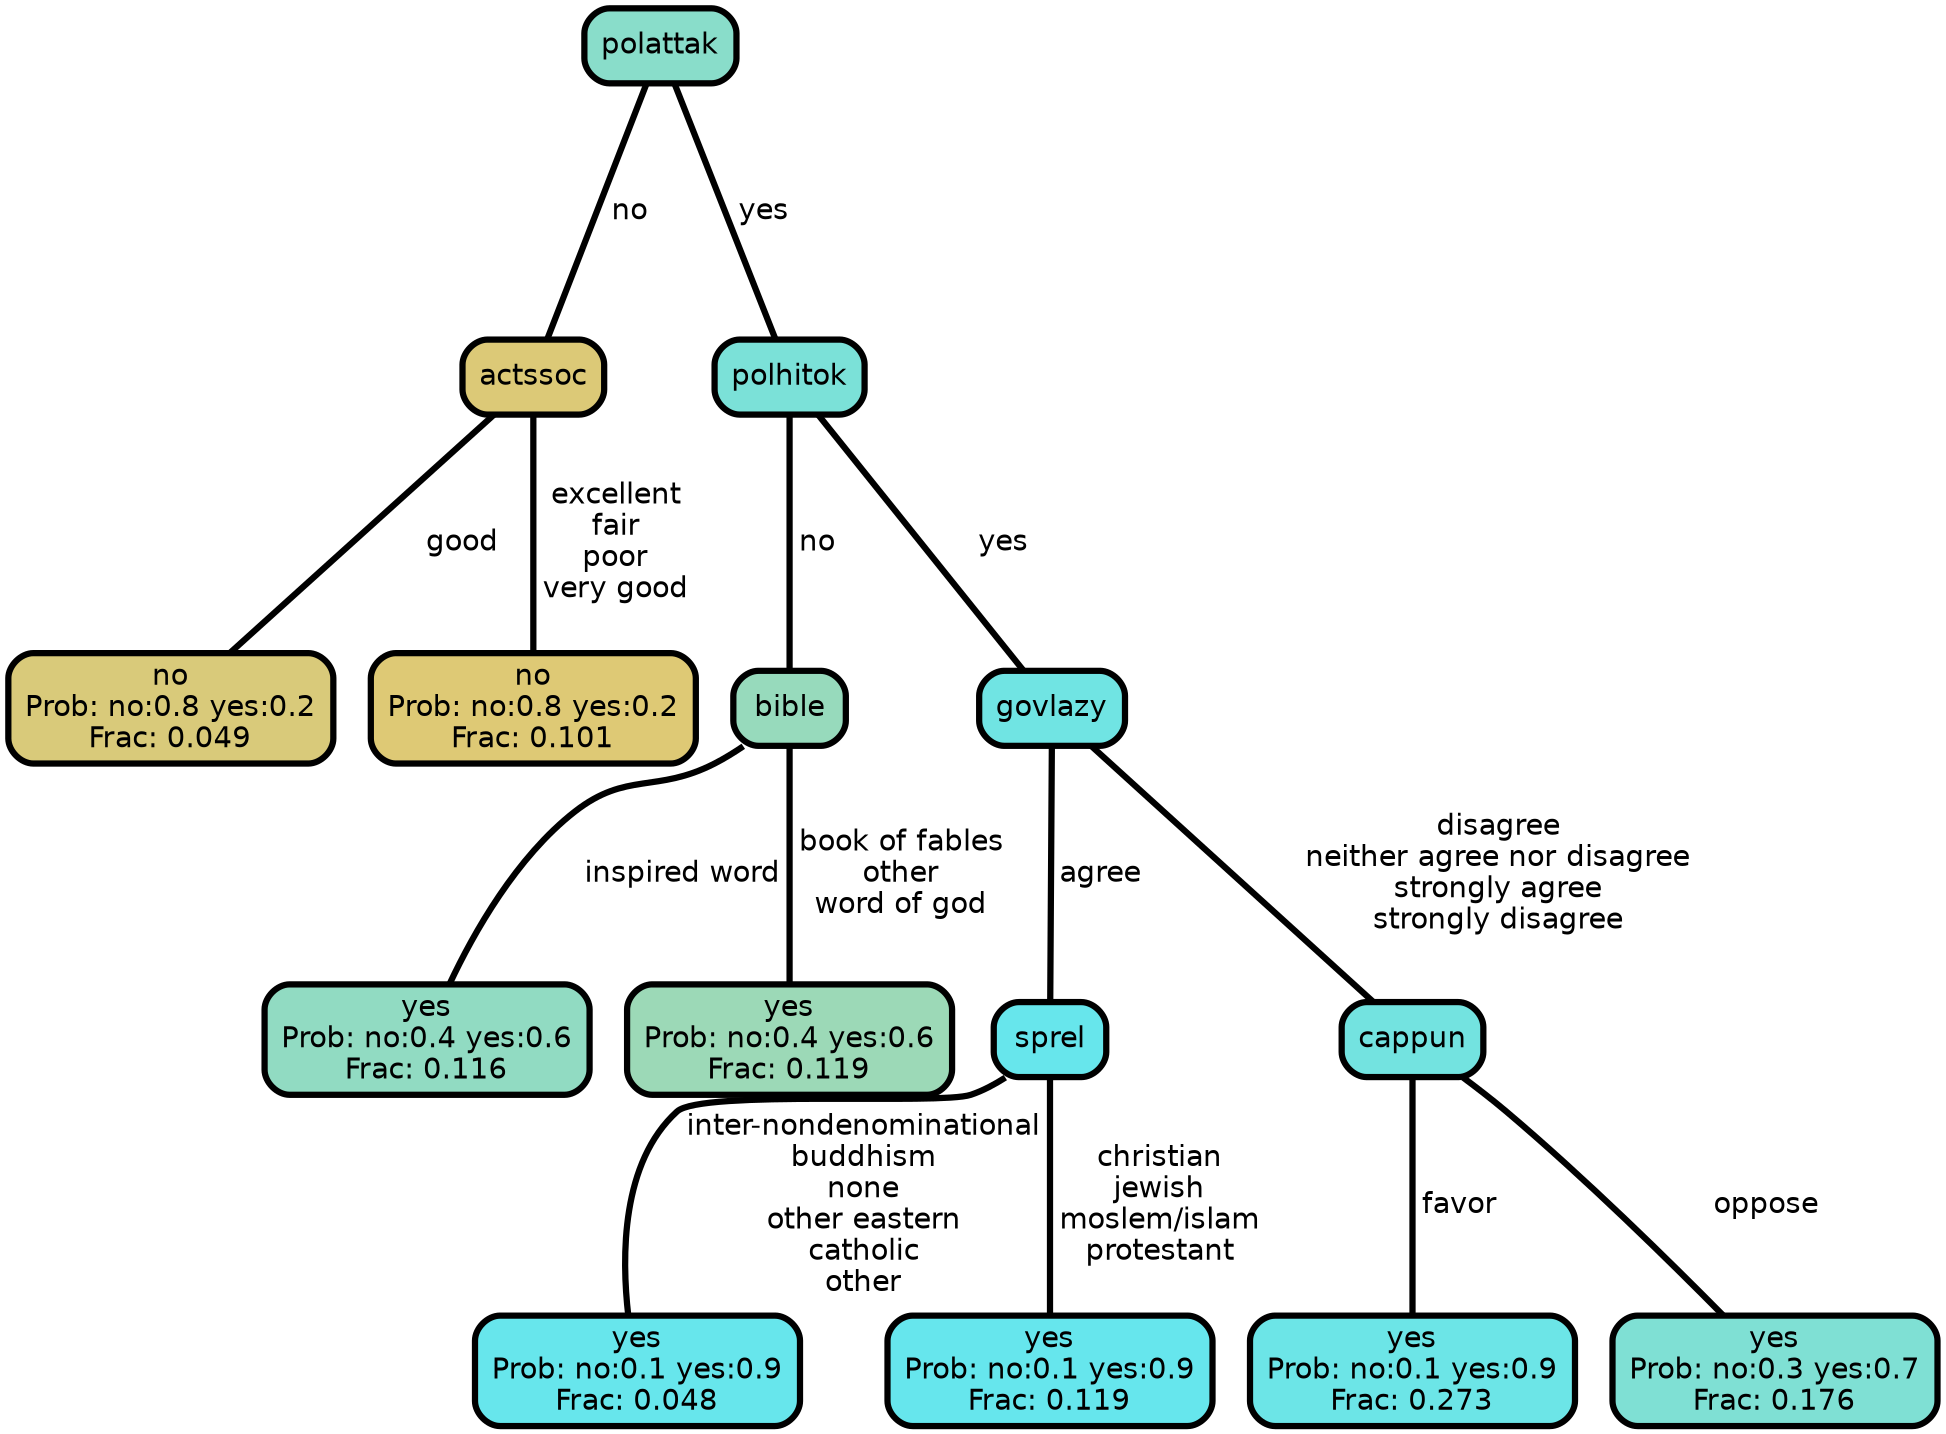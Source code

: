graph Tree {
node [shape=box, style="filled, rounded",color="black",penwidth="3",fontcolor="black",                 fontname=helvetica] ;
graph [ranksep="0 equally", splines=straight,                 bgcolor=transparent, dpi=200] ;
edge [fontname=helvetica, color=black] ;
0 [label="no
Prob: no:0.8 yes:0.2
Frac: 0.049", fillcolor="#d9ca7a"] ;
1 [label="actssoc", fillcolor="#dcc977"] ;
2 [label="no
Prob: no:0.8 yes:0.2
Frac: 0.101", fillcolor="#dec975"] ;
3 [label="polattak", fillcolor="#89ddca"] ;
4 [label="yes
Prob: no:0.4 yes:0.6
Frac: 0.116", fillcolor="#91dbc2"] ;
5 [label="bible", fillcolor="#97dabc"] ;
6 [label="yes
Prob: no:0.4 yes:0.6
Frac: 0.119", fillcolor="#9cd9b7"] ;
7 [label="polhitok", fillcolor="#7be1d8"] ;
8 [label="yes
Prob: no:0.1 yes:0.9
Frac: 0.048", fillcolor="#67e6ec"] ;
9 [label="sprel", fillcolor="#67e6ec"] ;
10 [label="yes
Prob: no:0.1 yes:0.9
Frac: 0.119", fillcolor="#66e6ed"] ;
11 [label="govlazy", fillcolor="#70e4e3"] ;
12 [label="yes
Prob: no:0.1 yes:0.9
Frac: 0.273", fillcolor="#6ce5e7"] ;
13 [label="cappun", fillcolor="#73e3e0"] ;
14 [label="yes
Prob: no:0.3 yes:0.7
Frac: 0.176", fillcolor="#7fe0d4"] ;
1 -- 0 [label=" good",penwidth=3] ;
1 -- 2 [label=" excellent\n fair\n poor\n very good",penwidth=3] ;
3 -- 1 [label=" no",penwidth=3] ;
3 -- 7 [label=" yes",penwidth=3] ;
5 -- 4 [label=" inspired word",penwidth=3] ;
5 -- 6 [label=" book of fables\n other\n word of god",penwidth=3] ;
7 -- 5 [label=" no",penwidth=3] ;
7 -- 11 [label=" yes",penwidth=3] ;
9 -- 8 [label=" inter-nondenominational\n buddhism\n none\n other eastern\n catholic\n other",penwidth=3] ;
9 -- 10 [label=" christian\n jewish\n moslem/islam\n protestant",penwidth=3] ;
11 -- 9 [label=" agree",penwidth=3] ;
11 -- 13 [label=" disagree\n neither agree nor disagree\n strongly agree\n strongly disagree",penwidth=3] ;
13 -- 12 [label=" favor",penwidth=3] ;
13 -- 14 [label=" oppose",penwidth=3] ;
{rank = same;}}